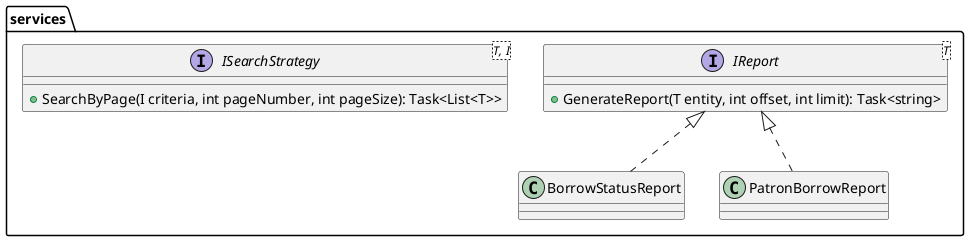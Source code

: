 @startuml
package services {
    interface IReport<T> {
        + GenerateReport(T entity, int offset, int limit): Task<string>
    }
    IReport <|.. BorrowStatusReport
    IReport <|.. PatronBorrowReport

    interface ISearchStrategy<T, I> {
        + SearchByPage(I criteria, int pageNumber, int pageSize): Task<List<T>>
    }
}
@enduml

